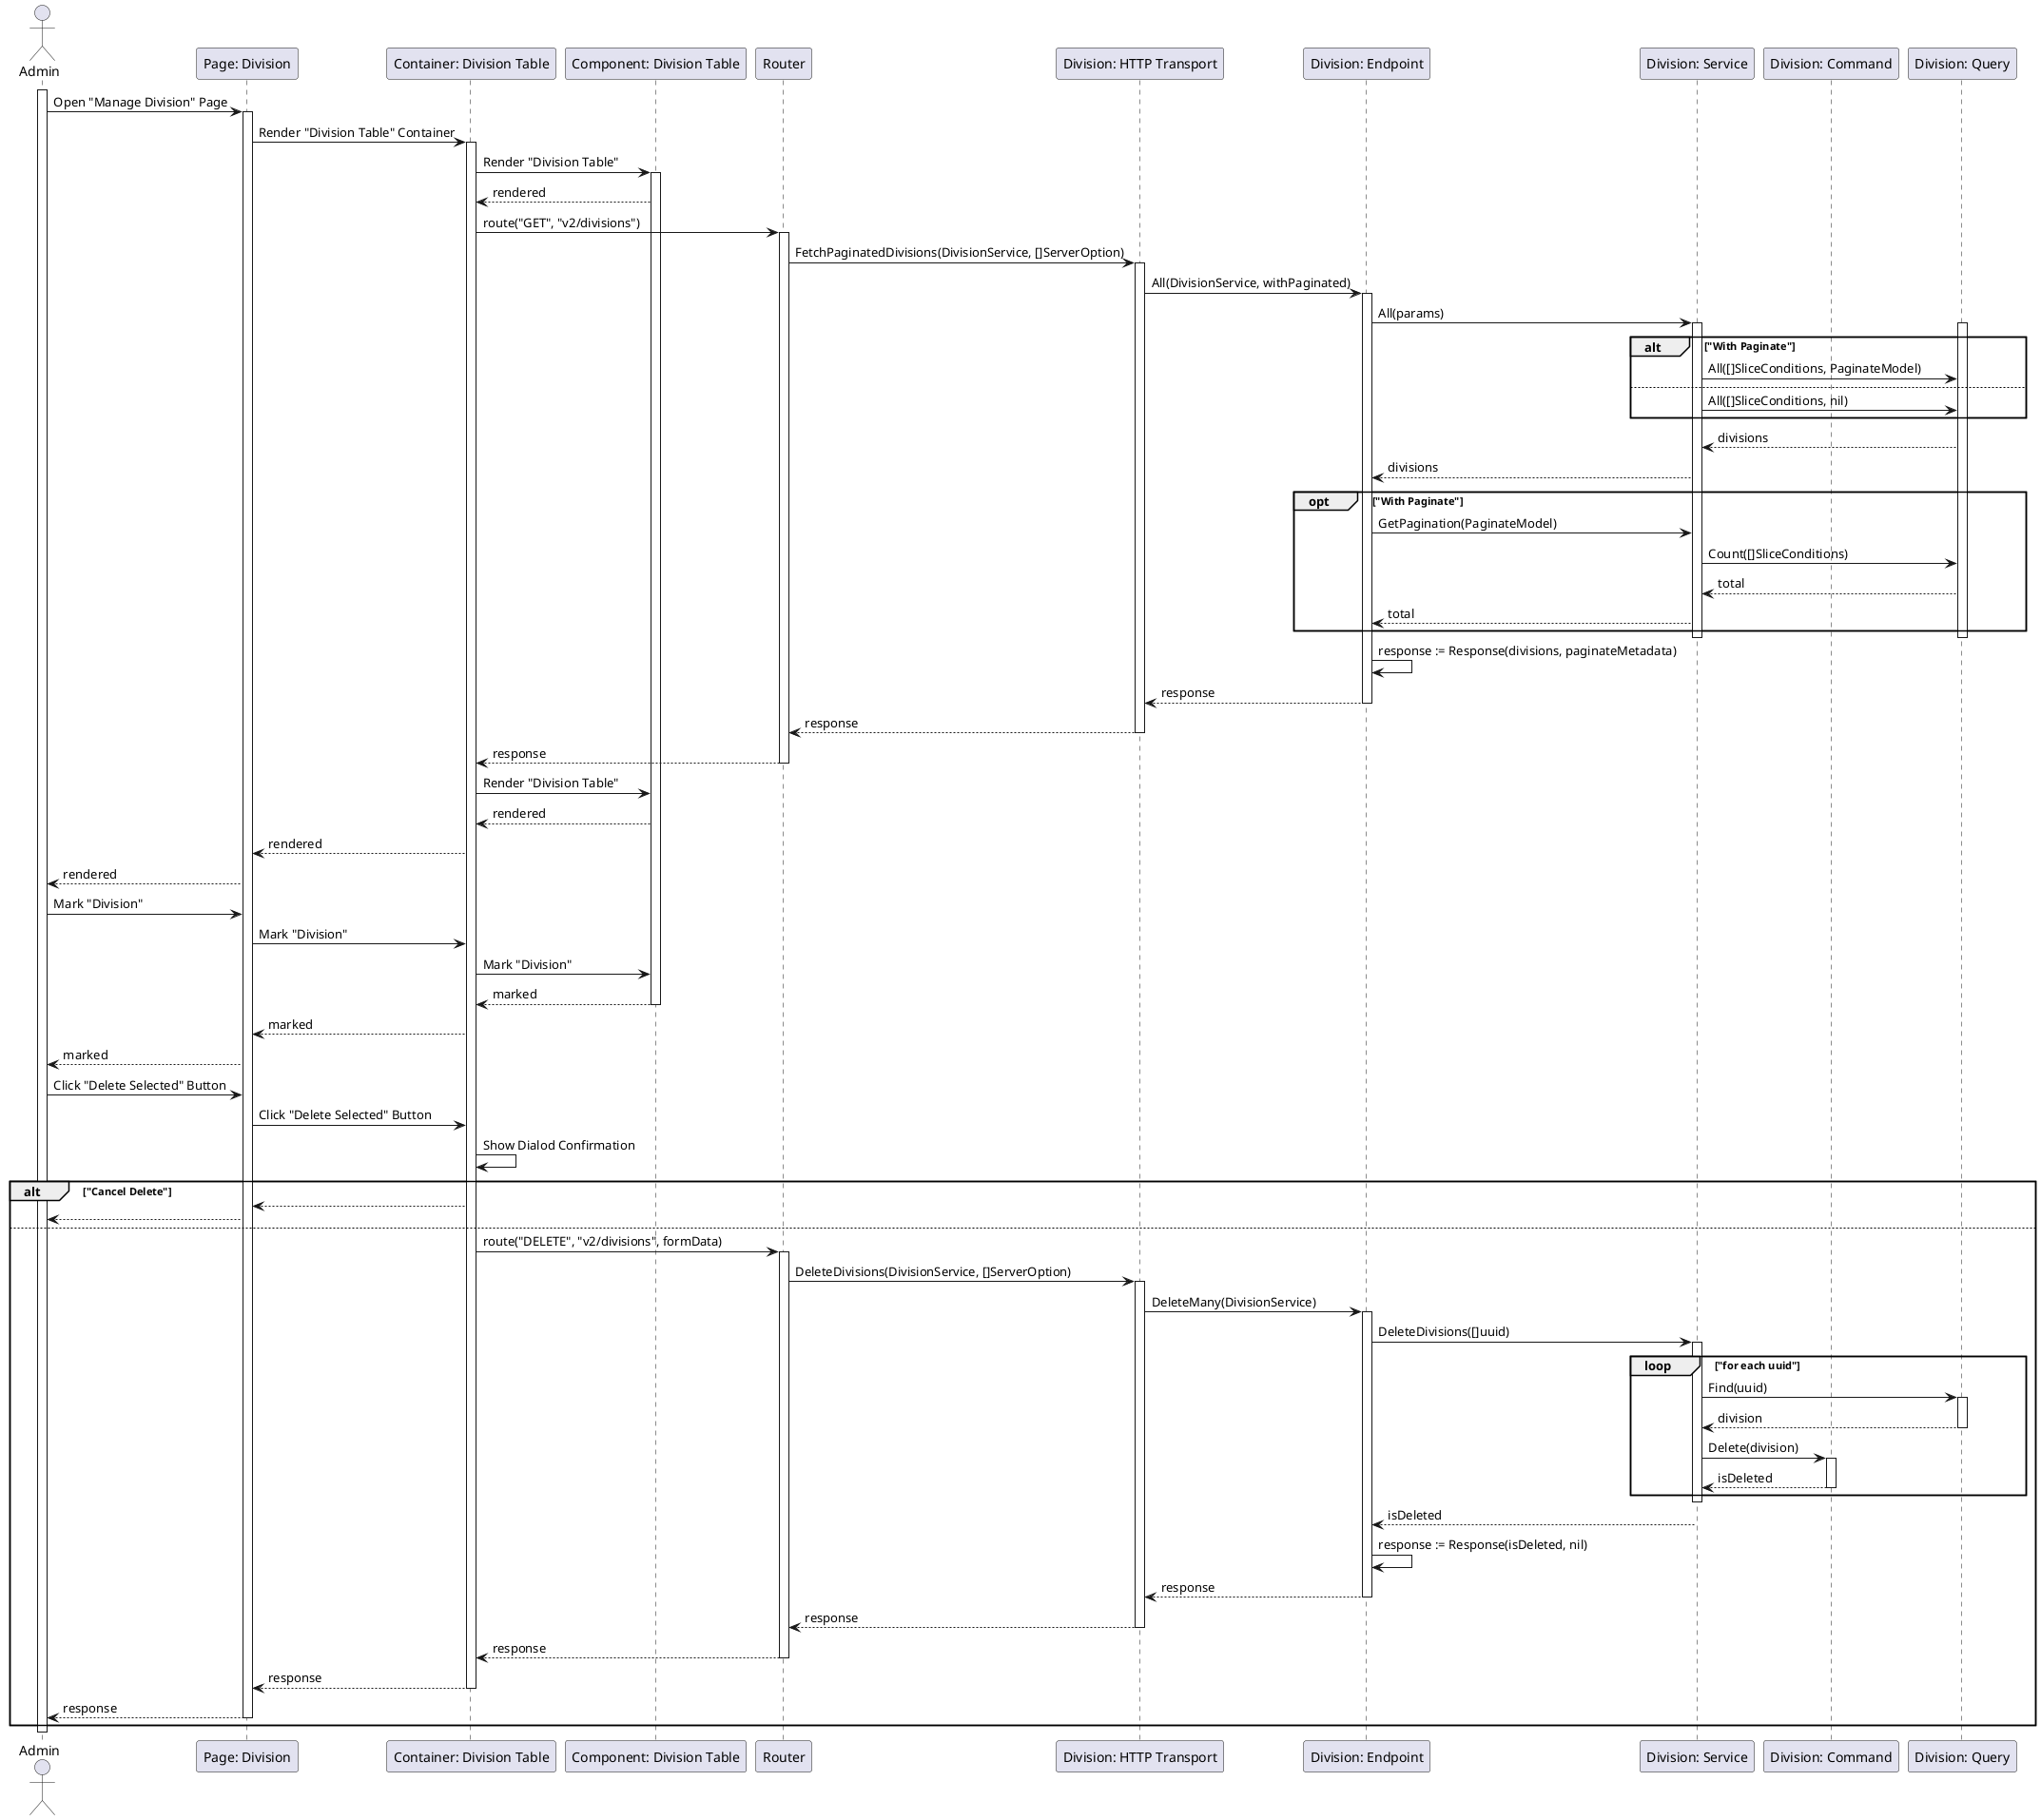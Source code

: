 @startuml DeleteDivision

actor Admin
participant "Page: Division" as DivisionPage
participant "Container: Division Table" as DivisionTableContainer
participant "Component: Division Table" as DivisionTable
participant "Router" as Router
participant "Division: HTTP Transport" as DivisionHTTPTransport
participant "Division: Endpoint" as DivisionEndpoint
participant "Division: Service" as DivisionService
participant "Division: Command" as DivisionCommand
participant "Division: Query" as DivisionQuery

activate Admin

Admin->DivisionPage: Open "Manage Division" Page
activate DivisionPage
DivisionPage->DivisionTableContainer: Render "Division Table" Container
activate DivisionTableContainer
DivisionTableContainer->DivisionTable: Render "Division Table"
activate DivisionTable
DivisionTable-->DivisionTableContainer: rendered
DivisionTableContainer->Router: route("GET", "v2/divisions")
activate Router
Router->DivisionHTTPTransport: FetchPaginatedDivisions(DivisionService, []ServerOption)
activate DivisionHTTPTransport
DivisionHTTPTransport->DivisionEndpoint: All(DivisionService, withPaginated)
activate DivisionEndpoint
DivisionEndpoint->DivisionService: All(params)

activate DivisionService
activate DivisionQuery
alt "With Paginate"
    DivisionService->DivisionQuery: All([]SliceConditions, PaginateModel)
else
    DivisionService->DivisionQuery: All([]SliceConditions, nil)
end
DivisionQuery-->DivisionService: divisions
DivisionService-->DivisionEndpoint: divisions

opt "With Paginate"
    DivisionEndpoint->DivisionService: GetPagination(PaginateModel)
    DivisionService->DivisionQuery: Count([]SliceConditions)
    DivisionQuery-->DivisionService: total
    DivisionService-->DivisionEndpoint: total
end
deactivate DivisionQuery
deactivate DivisionService

DivisionEndpoint->DivisionEndpoint: response := Response(divisions, paginateMetadata)
DivisionEndpoint-->DivisionHTTPTransport: response
deactivate DivisionEndpoint
DivisionHTTPTransport-->Router: response
deactivate DivisionHTTPTransport
Router-->DivisionTableContainer: response
deactivate Router
DivisionTableContainer->DivisionTable: Render "Division Table"
DivisionTable-->DivisionTableContainer: rendered
DivisionTableContainer-->DivisionPage: rendered
DivisionPage-->Admin: rendered

Admin->DivisionPage: Mark "Division"
DivisionPage->DivisionTableContainer: Mark "Division"
DivisionTableContainer->DivisionTable: Mark "Division"
DivisionTable-->DivisionTableContainer: marked
deactivate DivisionTable
DivisionTableContainer-->DivisionPage: marked
DivisionPage-->Admin: marked

Admin->DivisionPage: Click "Delete Selected" Button
DivisionPage->DivisionTableContainer: Click "Delete Selected" Button
DivisionTableContainer->DivisionTableContainer: Show Dialod Confirmation

alt "Cancel Delete"
    DivisionTableContainer-->DivisionPage
    DivisionPage-->Admin
else
    DivisionTableContainer->Router: route("DELETE", "v2/divisions", formData)
    activate Router
    Router->DivisionHTTPTransport: DeleteDivisions(DivisionService, []ServerOption)
    activate DivisionHTTPTransport
    DivisionHTTPTransport->DivisionEndpoint: DeleteMany(DivisionService)
    activate DivisionEndpoint
    DivisionEndpoint->DivisionService: DeleteDivisions([]uuid)

    activate DivisionService
    loop "for each uuid"
        DivisionService->DivisionQuery: Find(uuid)
        activate DivisionQuery
        DivisionQuery-->DivisionService: division
        deactivate DivisionQuery

        DivisionService->DivisionCommand: Delete(division)
        activate DivisionCommand
        DivisionCommand-->DivisionService: isDeleted
        deactivate DivisionCommand
    end
    deactivate DivisionService
    DivisionService-->DivisionEndpoint: isDeleted
    DivisionEndpoint->DivisionEndpoint: response := Response(isDeleted, nil)
    DivisionEndpoint-->DivisionHTTPTransport: response
    deactivate DivisionEndpoint
    DivisionHTTPTransport-->Router: response
    deactivate DivisionHTTPTransport
    Router-->DivisionTableContainer: response
    deactivate Router
    DivisionTableContainer-->DivisionPage: response
    deactivate DivisionTableContainer
    DivisionPage-->Admin: response
    deactivate DivisionPage
end

deactivate Admin

@enduml